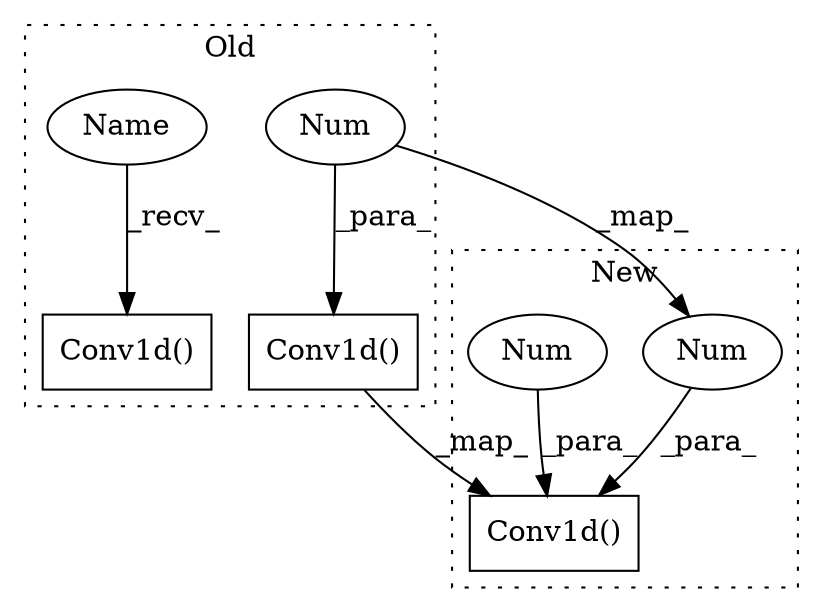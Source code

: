 digraph G {
subgraph cluster0 {
1 [label="Conv1d()" a="75" s="4382,4418" l="10,1" shape="box"];
4 [label="Num" a="76" s="4417" l="1" shape="ellipse"];
5 [label="Conv1d()" a="75" s="3457,3505" l="10,1" shape="box"];
7 [label="Name" a="87" s="3457" l="2" shape="ellipse"];
label = "Old";
style="dotted";
}
subgraph cluster1 {
2 [label="Conv1d()" a="75" s="364,404" l="10,13" shape="box"];
3 [label="Num" a="76" s="403" l="1" shape="ellipse"];
6 [label="Num" a="76" s="397" l="1" shape="ellipse"];
label = "New";
style="dotted";
}
1 -> 2 [label="_map_"];
3 -> 2 [label="_para_"];
4 -> 3 [label="_map_"];
4 -> 1 [label="_para_"];
6 -> 2 [label="_para_"];
7 -> 5 [label="_recv_"];
}